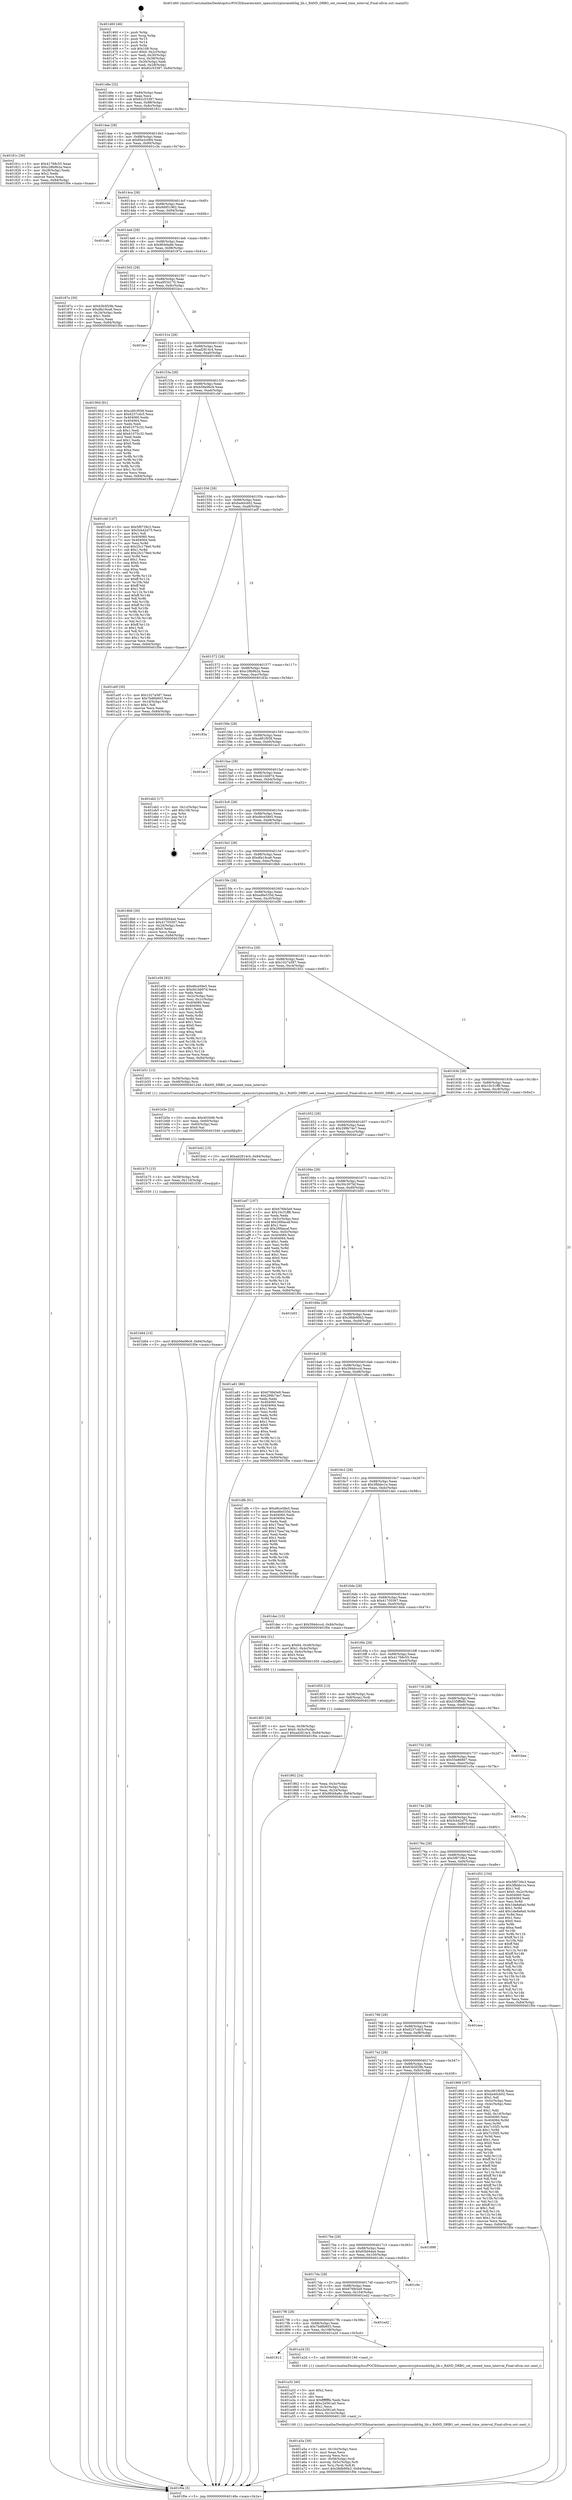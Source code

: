 digraph "0x401460" {
  label = "0x401460 (/mnt/c/Users/mathe/Desktop/tcc/POCII/binaries/extr_opensslcryptoranddrbg_lib.c_RAND_DRBG_set_reseed_time_interval_Final-ollvm.out::main(0))"
  labelloc = "t"
  node[shape=record]

  Entry [label="",width=0.3,height=0.3,shape=circle,fillcolor=black,style=filled]
  "0x40148e" [label="{
     0x40148e [32]\l
     | [instrs]\l
     &nbsp;&nbsp;0x40148e \<+6\>: mov -0x84(%rbp),%eax\l
     &nbsp;&nbsp;0x401494 \<+2\>: mov %eax,%ecx\l
     &nbsp;&nbsp;0x401496 \<+6\>: sub $0x82c53387,%ecx\l
     &nbsp;&nbsp;0x40149c \<+6\>: mov %eax,-0x88(%rbp)\l
     &nbsp;&nbsp;0x4014a2 \<+6\>: mov %ecx,-0x8c(%rbp)\l
     &nbsp;&nbsp;0x4014a8 \<+6\>: je 000000000040181c \<main+0x3bc\>\l
  }"]
  "0x40181c" [label="{
     0x40181c [30]\l
     | [instrs]\l
     &nbsp;&nbsp;0x40181c \<+5\>: mov $0x41768c55,%eax\l
     &nbsp;&nbsp;0x401821 \<+5\>: mov $0xc28b9b2a,%ecx\l
     &nbsp;&nbsp;0x401826 \<+3\>: mov -0x28(%rbp),%edx\l
     &nbsp;&nbsp;0x401829 \<+3\>: cmp $0x2,%edx\l
     &nbsp;&nbsp;0x40182c \<+3\>: cmovne %ecx,%eax\l
     &nbsp;&nbsp;0x40182f \<+6\>: mov %eax,-0x84(%rbp)\l
     &nbsp;&nbsp;0x401835 \<+5\>: jmp 0000000000401f0e \<main+0xaae\>\l
  }"]
  "0x4014ae" [label="{
     0x4014ae [28]\l
     | [instrs]\l
     &nbsp;&nbsp;0x4014ae \<+5\>: jmp 00000000004014b3 \<main+0x53\>\l
     &nbsp;&nbsp;0x4014b3 \<+6\>: mov -0x88(%rbp),%eax\l
     &nbsp;&nbsp;0x4014b9 \<+5\>: sub $0x85e2c084,%eax\l
     &nbsp;&nbsp;0x4014be \<+6\>: mov %eax,-0x90(%rbp)\l
     &nbsp;&nbsp;0x4014c4 \<+6\>: je 0000000000401c3e \<main+0x7de\>\l
  }"]
  "0x401f0e" [label="{
     0x401f0e [5]\l
     | [instrs]\l
     &nbsp;&nbsp;0x401f0e \<+5\>: jmp 000000000040148e \<main+0x2e\>\l
  }"]
  "0x401460" [label="{
     0x401460 [46]\l
     | [instrs]\l
     &nbsp;&nbsp;0x401460 \<+1\>: push %rbp\l
     &nbsp;&nbsp;0x401461 \<+3\>: mov %rsp,%rbp\l
     &nbsp;&nbsp;0x401464 \<+2\>: push %r15\l
     &nbsp;&nbsp;0x401466 \<+2\>: push %r14\l
     &nbsp;&nbsp;0x401468 \<+1\>: push %rbx\l
     &nbsp;&nbsp;0x401469 \<+7\>: sub $0x108,%rsp\l
     &nbsp;&nbsp;0x401470 \<+7\>: movl $0x0,-0x2c(%rbp)\l
     &nbsp;&nbsp;0x401477 \<+3\>: mov %edi,-0x30(%rbp)\l
     &nbsp;&nbsp;0x40147a \<+4\>: mov %rsi,-0x38(%rbp)\l
     &nbsp;&nbsp;0x40147e \<+3\>: mov -0x30(%rbp),%edi\l
     &nbsp;&nbsp;0x401481 \<+3\>: mov %edi,-0x28(%rbp)\l
     &nbsp;&nbsp;0x401484 \<+10\>: movl $0x82c53387,-0x84(%rbp)\l
  }"]
  Exit [label="",width=0.3,height=0.3,shape=circle,fillcolor=black,style=filled,peripheries=2]
  "0x401c3e" [label="{
     0x401c3e\l
  }", style=dashed]
  "0x4014ca" [label="{
     0x4014ca [28]\l
     | [instrs]\l
     &nbsp;&nbsp;0x4014ca \<+5\>: jmp 00000000004014cf \<main+0x6f\>\l
     &nbsp;&nbsp;0x4014cf \<+6\>: mov -0x88(%rbp),%eax\l
     &nbsp;&nbsp;0x4014d5 \<+5\>: sub $0x8d951962,%eax\l
     &nbsp;&nbsp;0x4014da \<+6\>: mov %eax,-0x94(%rbp)\l
     &nbsp;&nbsp;0x4014e0 \<+6\>: je 0000000000401cab \<main+0x84b\>\l
  }"]
  "0x401b84" [label="{
     0x401b84 [15]\l
     | [instrs]\l
     &nbsp;&nbsp;0x401b84 \<+10\>: movl $0xb56e06c9,-0x84(%rbp)\l
     &nbsp;&nbsp;0x401b8e \<+5\>: jmp 0000000000401f0e \<main+0xaae\>\l
  }"]
  "0x401cab" [label="{
     0x401cab\l
  }", style=dashed]
  "0x4014e6" [label="{
     0x4014e6 [28]\l
     | [instrs]\l
     &nbsp;&nbsp;0x4014e6 \<+5\>: jmp 00000000004014eb \<main+0x8b\>\l
     &nbsp;&nbsp;0x4014eb \<+6\>: mov -0x88(%rbp),%eax\l
     &nbsp;&nbsp;0x4014f1 \<+5\>: sub $0x9fcb6a8e,%eax\l
     &nbsp;&nbsp;0x4014f6 \<+6\>: mov %eax,-0x98(%rbp)\l
     &nbsp;&nbsp;0x4014fc \<+6\>: je 000000000040187a \<main+0x41a\>\l
  }"]
  "0x401b75" [label="{
     0x401b75 [15]\l
     | [instrs]\l
     &nbsp;&nbsp;0x401b75 \<+4\>: mov -0x58(%rbp),%rdi\l
     &nbsp;&nbsp;0x401b79 \<+6\>: mov %eax,-0x110(%rbp)\l
     &nbsp;&nbsp;0x401b7f \<+5\>: call 0000000000401030 \<free@plt\>\l
     | [calls]\l
     &nbsp;&nbsp;0x401030 \{1\} (unknown)\l
  }"]
  "0x40187a" [label="{
     0x40187a [30]\l
     | [instrs]\l
     &nbsp;&nbsp;0x40187a \<+5\>: mov $0x63b5f29b,%eax\l
     &nbsp;&nbsp;0x40187f \<+5\>: mov $0xdfa19ca6,%ecx\l
     &nbsp;&nbsp;0x401884 \<+3\>: mov -0x24(%rbp),%edx\l
     &nbsp;&nbsp;0x401887 \<+3\>: cmp $0x1,%edx\l
     &nbsp;&nbsp;0x40188a \<+3\>: cmovl %ecx,%eax\l
     &nbsp;&nbsp;0x40188d \<+6\>: mov %eax,-0x84(%rbp)\l
     &nbsp;&nbsp;0x401893 \<+5\>: jmp 0000000000401f0e \<main+0xaae\>\l
  }"]
  "0x401502" [label="{
     0x401502 [28]\l
     | [instrs]\l
     &nbsp;&nbsp;0x401502 \<+5\>: jmp 0000000000401507 \<main+0xa7\>\l
     &nbsp;&nbsp;0x401507 \<+6\>: mov -0x88(%rbp),%eax\l
     &nbsp;&nbsp;0x40150d \<+5\>: sub $0xa9534170,%eax\l
     &nbsp;&nbsp;0x401512 \<+6\>: mov %eax,-0x9c(%rbp)\l
     &nbsp;&nbsp;0x401518 \<+6\>: je 0000000000401bcc \<main+0x76c\>\l
  }"]
  "0x401b5e" [label="{
     0x401b5e [23]\l
     | [instrs]\l
     &nbsp;&nbsp;0x401b5e \<+10\>: movabs $0x4020d6,%rdi\l
     &nbsp;&nbsp;0x401b68 \<+3\>: mov %eax,-0x60(%rbp)\l
     &nbsp;&nbsp;0x401b6b \<+3\>: mov -0x60(%rbp),%esi\l
     &nbsp;&nbsp;0x401b6e \<+2\>: mov $0x0,%al\l
     &nbsp;&nbsp;0x401b70 \<+5\>: call 0000000000401040 \<printf@plt\>\l
     | [calls]\l
     &nbsp;&nbsp;0x401040 \{1\} (unknown)\l
  }"]
  "0x401bcc" [label="{
     0x401bcc\l
  }", style=dashed]
  "0x40151e" [label="{
     0x40151e [28]\l
     | [instrs]\l
     &nbsp;&nbsp;0x40151e \<+5\>: jmp 0000000000401523 \<main+0xc3\>\l
     &nbsp;&nbsp;0x401523 \<+6\>: mov -0x88(%rbp),%eax\l
     &nbsp;&nbsp;0x401529 \<+5\>: sub $0xad2814c4,%eax\l
     &nbsp;&nbsp;0x40152e \<+6\>: mov %eax,-0xa0(%rbp)\l
     &nbsp;&nbsp;0x401534 \<+6\>: je 000000000040190d \<main+0x4ad\>\l
  }"]
  "0x401a5a" [label="{
     0x401a5a [39]\l
     | [instrs]\l
     &nbsp;&nbsp;0x401a5a \<+6\>: mov -0x10c(%rbp),%ecx\l
     &nbsp;&nbsp;0x401a60 \<+3\>: imul %eax,%ecx\l
     &nbsp;&nbsp;0x401a63 \<+3\>: movslq %ecx,%rsi\l
     &nbsp;&nbsp;0x401a66 \<+4\>: mov -0x58(%rbp),%rdi\l
     &nbsp;&nbsp;0x401a6a \<+4\>: movslq -0x5c(%rbp),%r8\l
     &nbsp;&nbsp;0x401a6e \<+4\>: mov %rsi,(%rdi,%r8,8)\l
     &nbsp;&nbsp;0x401a72 \<+10\>: movl $0x38db90b3,-0x84(%rbp)\l
     &nbsp;&nbsp;0x401a7c \<+5\>: jmp 0000000000401f0e \<main+0xaae\>\l
  }"]
  "0x40190d" [label="{
     0x40190d [91]\l
     | [instrs]\l
     &nbsp;&nbsp;0x40190d \<+5\>: mov $0xcd91f058,%eax\l
     &nbsp;&nbsp;0x401912 \<+5\>: mov $0x6237cdc5,%ecx\l
     &nbsp;&nbsp;0x401917 \<+7\>: mov 0x404060,%edx\l
     &nbsp;&nbsp;0x40191e \<+7\>: mov 0x404064,%esi\l
     &nbsp;&nbsp;0x401925 \<+2\>: mov %edx,%edi\l
     &nbsp;&nbsp;0x401927 \<+6\>: sub $0x61075c32,%edi\l
     &nbsp;&nbsp;0x40192d \<+3\>: sub $0x1,%edi\l
     &nbsp;&nbsp;0x401930 \<+6\>: add $0x61075c32,%edi\l
     &nbsp;&nbsp;0x401936 \<+3\>: imul %edi,%edx\l
     &nbsp;&nbsp;0x401939 \<+3\>: and $0x1,%edx\l
     &nbsp;&nbsp;0x40193c \<+3\>: cmp $0x0,%edx\l
     &nbsp;&nbsp;0x40193f \<+4\>: sete %r8b\l
     &nbsp;&nbsp;0x401943 \<+3\>: cmp $0xa,%esi\l
     &nbsp;&nbsp;0x401946 \<+4\>: setl %r9b\l
     &nbsp;&nbsp;0x40194a \<+3\>: mov %r8b,%r10b\l
     &nbsp;&nbsp;0x40194d \<+3\>: and %r9b,%r10b\l
     &nbsp;&nbsp;0x401950 \<+3\>: xor %r9b,%r8b\l
     &nbsp;&nbsp;0x401953 \<+3\>: or %r8b,%r10b\l
     &nbsp;&nbsp;0x401956 \<+4\>: test $0x1,%r10b\l
     &nbsp;&nbsp;0x40195a \<+3\>: cmovne %ecx,%eax\l
     &nbsp;&nbsp;0x40195d \<+6\>: mov %eax,-0x84(%rbp)\l
     &nbsp;&nbsp;0x401963 \<+5\>: jmp 0000000000401f0e \<main+0xaae\>\l
  }"]
  "0x40153a" [label="{
     0x40153a [28]\l
     | [instrs]\l
     &nbsp;&nbsp;0x40153a \<+5\>: jmp 000000000040153f \<main+0xdf\>\l
     &nbsp;&nbsp;0x40153f \<+6\>: mov -0x88(%rbp),%eax\l
     &nbsp;&nbsp;0x401545 \<+5\>: sub $0xb56e06c9,%eax\l
     &nbsp;&nbsp;0x40154a \<+6\>: mov %eax,-0xa4(%rbp)\l
     &nbsp;&nbsp;0x401550 \<+6\>: je 0000000000401cbf \<main+0x85f\>\l
  }"]
  "0x401a32" [label="{
     0x401a32 [40]\l
     | [instrs]\l
     &nbsp;&nbsp;0x401a32 \<+5\>: mov $0x2,%ecx\l
     &nbsp;&nbsp;0x401a37 \<+1\>: cltd\l
     &nbsp;&nbsp;0x401a38 \<+2\>: idiv %ecx\l
     &nbsp;&nbsp;0x401a3a \<+6\>: imul $0xfffffffe,%edx,%ecx\l
     &nbsp;&nbsp;0x401a40 \<+6\>: add $0xc2e561a0,%ecx\l
     &nbsp;&nbsp;0x401a46 \<+3\>: add $0x1,%ecx\l
     &nbsp;&nbsp;0x401a49 \<+6\>: sub $0xc2e561a0,%ecx\l
     &nbsp;&nbsp;0x401a4f \<+6\>: mov %ecx,-0x10c(%rbp)\l
     &nbsp;&nbsp;0x401a55 \<+5\>: call 0000000000401160 \<next_i\>\l
     | [calls]\l
     &nbsp;&nbsp;0x401160 \{1\} (/mnt/c/Users/mathe/Desktop/tcc/POCII/binaries/extr_opensslcryptoranddrbg_lib.c_RAND_DRBG_set_reseed_time_interval_Final-ollvm.out::next_i)\l
  }"]
  "0x401cbf" [label="{
     0x401cbf [147]\l
     | [instrs]\l
     &nbsp;&nbsp;0x401cbf \<+5\>: mov $0x5f9739c3,%eax\l
     &nbsp;&nbsp;0x401cc4 \<+5\>: mov $0x5cb42d75,%ecx\l
     &nbsp;&nbsp;0x401cc9 \<+2\>: mov $0x1,%dl\l
     &nbsp;&nbsp;0x401ccb \<+7\>: mov 0x404060,%esi\l
     &nbsp;&nbsp;0x401cd2 \<+7\>: mov 0x404064,%edi\l
     &nbsp;&nbsp;0x401cd9 \<+3\>: mov %esi,%r8d\l
     &nbsp;&nbsp;0x401cdc \<+7\>: sub $0x25c179e0,%r8d\l
     &nbsp;&nbsp;0x401ce3 \<+4\>: sub $0x1,%r8d\l
     &nbsp;&nbsp;0x401ce7 \<+7\>: add $0x25c179e0,%r8d\l
     &nbsp;&nbsp;0x401cee \<+4\>: imul %r8d,%esi\l
     &nbsp;&nbsp;0x401cf2 \<+3\>: and $0x1,%esi\l
     &nbsp;&nbsp;0x401cf5 \<+3\>: cmp $0x0,%esi\l
     &nbsp;&nbsp;0x401cf8 \<+4\>: sete %r9b\l
     &nbsp;&nbsp;0x401cfc \<+3\>: cmp $0xa,%edi\l
     &nbsp;&nbsp;0x401cff \<+4\>: setl %r10b\l
     &nbsp;&nbsp;0x401d03 \<+3\>: mov %r9b,%r11b\l
     &nbsp;&nbsp;0x401d06 \<+4\>: xor $0xff,%r11b\l
     &nbsp;&nbsp;0x401d0a \<+3\>: mov %r10b,%bl\l
     &nbsp;&nbsp;0x401d0d \<+3\>: xor $0xff,%bl\l
     &nbsp;&nbsp;0x401d10 \<+3\>: xor $0x1,%dl\l
     &nbsp;&nbsp;0x401d13 \<+3\>: mov %r11b,%r14b\l
     &nbsp;&nbsp;0x401d16 \<+4\>: and $0xff,%r14b\l
     &nbsp;&nbsp;0x401d1a \<+3\>: and %dl,%r9b\l
     &nbsp;&nbsp;0x401d1d \<+3\>: mov %bl,%r15b\l
     &nbsp;&nbsp;0x401d20 \<+4\>: and $0xff,%r15b\l
     &nbsp;&nbsp;0x401d24 \<+3\>: and %dl,%r10b\l
     &nbsp;&nbsp;0x401d27 \<+3\>: or %r9b,%r14b\l
     &nbsp;&nbsp;0x401d2a \<+3\>: or %r10b,%r15b\l
     &nbsp;&nbsp;0x401d2d \<+3\>: xor %r15b,%r14b\l
     &nbsp;&nbsp;0x401d30 \<+3\>: or %bl,%r11b\l
     &nbsp;&nbsp;0x401d33 \<+4\>: xor $0xff,%r11b\l
     &nbsp;&nbsp;0x401d37 \<+3\>: or $0x1,%dl\l
     &nbsp;&nbsp;0x401d3a \<+3\>: and %dl,%r11b\l
     &nbsp;&nbsp;0x401d3d \<+3\>: or %r11b,%r14b\l
     &nbsp;&nbsp;0x401d40 \<+4\>: test $0x1,%r14b\l
     &nbsp;&nbsp;0x401d44 \<+3\>: cmovne %ecx,%eax\l
     &nbsp;&nbsp;0x401d47 \<+6\>: mov %eax,-0x84(%rbp)\l
     &nbsp;&nbsp;0x401d4d \<+5\>: jmp 0000000000401f0e \<main+0xaae\>\l
  }"]
  "0x401556" [label="{
     0x401556 [28]\l
     | [instrs]\l
     &nbsp;&nbsp;0x401556 \<+5\>: jmp 000000000040155b \<main+0xfb\>\l
     &nbsp;&nbsp;0x40155b \<+6\>: mov -0x88(%rbp),%eax\l
     &nbsp;&nbsp;0x401561 \<+5\>: sub $0xba40cb02,%eax\l
     &nbsp;&nbsp;0x401566 \<+6\>: mov %eax,-0xa8(%rbp)\l
     &nbsp;&nbsp;0x40156c \<+6\>: je 0000000000401a0f \<main+0x5af\>\l
  }"]
  "0x401812" [label="{
     0x401812\l
  }", style=dashed]
  "0x401a0f" [label="{
     0x401a0f [30]\l
     | [instrs]\l
     &nbsp;&nbsp;0x401a0f \<+5\>: mov $0x1027a587,%eax\l
     &nbsp;&nbsp;0x401a14 \<+5\>: mov $0x7bd6b603,%ecx\l
     &nbsp;&nbsp;0x401a19 \<+3\>: mov -0x1d(%rbp),%dl\l
     &nbsp;&nbsp;0x401a1c \<+3\>: test $0x1,%dl\l
     &nbsp;&nbsp;0x401a1f \<+3\>: cmovne %ecx,%eax\l
     &nbsp;&nbsp;0x401a22 \<+6\>: mov %eax,-0x84(%rbp)\l
     &nbsp;&nbsp;0x401a28 \<+5\>: jmp 0000000000401f0e \<main+0xaae\>\l
  }"]
  "0x401572" [label="{
     0x401572 [28]\l
     | [instrs]\l
     &nbsp;&nbsp;0x401572 \<+5\>: jmp 0000000000401577 \<main+0x117\>\l
     &nbsp;&nbsp;0x401577 \<+6\>: mov -0x88(%rbp),%eax\l
     &nbsp;&nbsp;0x40157d \<+5\>: sub $0xc28b9b2a,%eax\l
     &nbsp;&nbsp;0x401582 \<+6\>: mov %eax,-0xac(%rbp)\l
     &nbsp;&nbsp;0x401588 \<+6\>: je 000000000040183a \<main+0x3da\>\l
  }"]
  "0x401a2d" [label="{
     0x401a2d [5]\l
     | [instrs]\l
     &nbsp;&nbsp;0x401a2d \<+5\>: call 0000000000401160 \<next_i\>\l
     | [calls]\l
     &nbsp;&nbsp;0x401160 \{1\} (/mnt/c/Users/mathe/Desktop/tcc/POCII/binaries/extr_opensslcryptoranddrbg_lib.c_RAND_DRBG_set_reseed_time_interval_Final-ollvm.out::next_i)\l
  }"]
  "0x40183a" [label="{
     0x40183a\l
  }", style=dashed]
  "0x40158e" [label="{
     0x40158e [28]\l
     | [instrs]\l
     &nbsp;&nbsp;0x40158e \<+5\>: jmp 0000000000401593 \<main+0x133\>\l
     &nbsp;&nbsp;0x401593 \<+6\>: mov -0x88(%rbp),%eax\l
     &nbsp;&nbsp;0x401599 \<+5\>: sub $0xcd91f058,%eax\l
     &nbsp;&nbsp;0x40159e \<+6\>: mov %eax,-0xb0(%rbp)\l
     &nbsp;&nbsp;0x4015a4 \<+6\>: je 0000000000401ec3 \<main+0xa63\>\l
  }"]
  "0x4017f6" [label="{
     0x4017f6 [28]\l
     | [instrs]\l
     &nbsp;&nbsp;0x4017f6 \<+5\>: jmp 00000000004017fb \<main+0x39b\>\l
     &nbsp;&nbsp;0x4017fb \<+6\>: mov -0x88(%rbp),%eax\l
     &nbsp;&nbsp;0x401801 \<+5\>: sub $0x7bd6b603,%eax\l
     &nbsp;&nbsp;0x401806 \<+6\>: mov %eax,-0x108(%rbp)\l
     &nbsp;&nbsp;0x40180c \<+6\>: je 0000000000401a2d \<main+0x5cd\>\l
  }"]
  "0x401ec3" [label="{
     0x401ec3\l
  }", style=dashed]
  "0x4015aa" [label="{
     0x4015aa [28]\l
     | [instrs]\l
     &nbsp;&nbsp;0x4015aa \<+5\>: jmp 00000000004015af \<main+0x14f\>\l
     &nbsp;&nbsp;0x4015af \<+6\>: mov -0x88(%rbp),%eax\l
     &nbsp;&nbsp;0x4015b5 \<+5\>: sub $0xd41bb97d,%eax\l
     &nbsp;&nbsp;0x4015ba \<+6\>: mov %eax,-0xb4(%rbp)\l
     &nbsp;&nbsp;0x4015c0 \<+6\>: je 0000000000401eb2 \<main+0xa52\>\l
  }"]
  "0x401ed2" [label="{
     0x401ed2\l
  }", style=dashed]
  "0x401eb2" [label="{
     0x401eb2 [17]\l
     | [instrs]\l
     &nbsp;&nbsp;0x401eb2 \<+3\>: mov -0x1c(%rbp),%eax\l
     &nbsp;&nbsp;0x401eb5 \<+7\>: add $0x108,%rsp\l
     &nbsp;&nbsp;0x401ebc \<+1\>: pop %rbx\l
     &nbsp;&nbsp;0x401ebd \<+2\>: pop %r14\l
     &nbsp;&nbsp;0x401ebf \<+2\>: pop %r15\l
     &nbsp;&nbsp;0x401ec1 \<+1\>: pop %rbp\l
     &nbsp;&nbsp;0x401ec2 \<+1\>: ret\l
  }"]
  "0x4015c6" [label="{
     0x4015c6 [28]\l
     | [instrs]\l
     &nbsp;&nbsp;0x4015c6 \<+5\>: jmp 00000000004015cb \<main+0x16b\>\l
     &nbsp;&nbsp;0x4015cb \<+6\>: mov -0x88(%rbp),%eax\l
     &nbsp;&nbsp;0x4015d1 \<+5\>: sub $0xd6ce58e5,%eax\l
     &nbsp;&nbsp;0x4015d6 \<+6\>: mov %eax,-0xb8(%rbp)\l
     &nbsp;&nbsp;0x4015dc \<+6\>: je 0000000000401f04 \<main+0xaa4\>\l
  }"]
  "0x4017da" [label="{
     0x4017da [28]\l
     | [instrs]\l
     &nbsp;&nbsp;0x4017da \<+5\>: jmp 00000000004017df \<main+0x37f\>\l
     &nbsp;&nbsp;0x4017df \<+6\>: mov -0x88(%rbp),%eax\l
     &nbsp;&nbsp;0x4017e5 \<+5\>: sub $0x676fe5e9,%eax\l
     &nbsp;&nbsp;0x4017ea \<+6\>: mov %eax,-0x104(%rbp)\l
     &nbsp;&nbsp;0x4017f0 \<+6\>: je 0000000000401ed2 \<main+0xa72\>\l
  }"]
  "0x401f04" [label="{
     0x401f04\l
  }", style=dashed]
  "0x4015e2" [label="{
     0x4015e2 [28]\l
     | [instrs]\l
     &nbsp;&nbsp;0x4015e2 \<+5\>: jmp 00000000004015e7 \<main+0x187\>\l
     &nbsp;&nbsp;0x4015e7 \<+6\>: mov -0x88(%rbp),%eax\l
     &nbsp;&nbsp;0x4015ed \<+5\>: sub $0xdfa19ca6,%eax\l
     &nbsp;&nbsp;0x4015f2 \<+6\>: mov %eax,-0xbc(%rbp)\l
     &nbsp;&nbsp;0x4015f8 \<+6\>: je 00000000004018b6 \<main+0x456\>\l
  }"]
  "0x401c9c" [label="{
     0x401c9c\l
  }", style=dashed]
  "0x4018b6" [label="{
     0x4018b6 [30]\l
     | [instrs]\l
     &nbsp;&nbsp;0x4018b6 \<+5\>: mov $0x65bf44a4,%eax\l
     &nbsp;&nbsp;0x4018bb \<+5\>: mov $0x41705567,%ecx\l
     &nbsp;&nbsp;0x4018c0 \<+3\>: mov -0x24(%rbp),%edx\l
     &nbsp;&nbsp;0x4018c3 \<+3\>: cmp $0x0,%edx\l
     &nbsp;&nbsp;0x4018c6 \<+3\>: cmove %ecx,%eax\l
     &nbsp;&nbsp;0x4018c9 \<+6\>: mov %eax,-0x84(%rbp)\l
     &nbsp;&nbsp;0x4018cf \<+5\>: jmp 0000000000401f0e \<main+0xaae\>\l
  }"]
  "0x4015fe" [label="{
     0x4015fe [28]\l
     | [instrs]\l
     &nbsp;&nbsp;0x4015fe \<+5\>: jmp 0000000000401603 \<main+0x1a3\>\l
     &nbsp;&nbsp;0x401603 \<+6\>: mov -0x88(%rbp),%eax\l
     &nbsp;&nbsp;0x401609 \<+5\>: sub $0xed6e535d,%eax\l
     &nbsp;&nbsp;0x40160e \<+6\>: mov %eax,-0xc0(%rbp)\l
     &nbsp;&nbsp;0x401614 \<+6\>: je 0000000000401e56 \<main+0x9f6\>\l
  }"]
  "0x4017be" [label="{
     0x4017be [28]\l
     | [instrs]\l
     &nbsp;&nbsp;0x4017be \<+5\>: jmp 00000000004017c3 \<main+0x363\>\l
     &nbsp;&nbsp;0x4017c3 \<+6\>: mov -0x88(%rbp),%eax\l
     &nbsp;&nbsp;0x4017c9 \<+5\>: sub $0x65bf44a4,%eax\l
     &nbsp;&nbsp;0x4017ce \<+6\>: mov %eax,-0x100(%rbp)\l
     &nbsp;&nbsp;0x4017d4 \<+6\>: je 0000000000401c9c \<main+0x83c\>\l
  }"]
  "0x401e56" [label="{
     0x401e56 [92]\l
     | [instrs]\l
     &nbsp;&nbsp;0x401e56 \<+5\>: mov $0xd6ce58e5,%eax\l
     &nbsp;&nbsp;0x401e5b \<+5\>: mov $0xd41bb97d,%ecx\l
     &nbsp;&nbsp;0x401e60 \<+2\>: xor %edx,%edx\l
     &nbsp;&nbsp;0x401e62 \<+3\>: mov -0x2c(%rbp),%esi\l
     &nbsp;&nbsp;0x401e65 \<+3\>: mov %esi,-0x1c(%rbp)\l
     &nbsp;&nbsp;0x401e68 \<+7\>: mov 0x404060,%esi\l
     &nbsp;&nbsp;0x401e6f \<+7\>: mov 0x404064,%edi\l
     &nbsp;&nbsp;0x401e76 \<+3\>: sub $0x1,%edx\l
     &nbsp;&nbsp;0x401e79 \<+3\>: mov %esi,%r8d\l
     &nbsp;&nbsp;0x401e7c \<+3\>: add %edx,%r8d\l
     &nbsp;&nbsp;0x401e7f \<+4\>: imul %r8d,%esi\l
     &nbsp;&nbsp;0x401e83 \<+3\>: and $0x1,%esi\l
     &nbsp;&nbsp;0x401e86 \<+3\>: cmp $0x0,%esi\l
     &nbsp;&nbsp;0x401e89 \<+4\>: sete %r9b\l
     &nbsp;&nbsp;0x401e8d \<+3\>: cmp $0xa,%edi\l
     &nbsp;&nbsp;0x401e90 \<+4\>: setl %r10b\l
     &nbsp;&nbsp;0x401e94 \<+3\>: mov %r9b,%r11b\l
     &nbsp;&nbsp;0x401e97 \<+3\>: and %r10b,%r11b\l
     &nbsp;&nbsp;0x401e9a \<+3\>: xor %r10b,%r9b\l
     &nbsp;&nbsp;0x401e9d \<+3\>: or %r9b,%r11b\l
     &nbsp;&nbsp;0x401ea0 \<+4\>: test $0x1,%r11b\l
     &nbsp;&nbsp;0x401ea4 \<+3\>: cmovne %ecx,%eax\l
     &nbsp;&nbsp;0x401ea7 \<+6\>: mov %eax,-0x84(%rbp)\l
     &nbsp;&nbsp;0x401ead \<+5\>: jmp 0000000000401f0e \<main+0xaae\>\l
  }"]
  "0x40161a" [label="{
     0x40161a [28]\l
     | [instrs]\l
     &nbsp;&nbsp;0x40161a \<+5\>: jmp 000000000040161f \<main+0x1bf\>\l
     &nbsp;&nbsp;0x40161f \<+6\>: mov -0x88(%rbp),%eax\l
     &nbsp;&nbsp;0x401625 \<+5\>: sub $0x1027a587,%eax\l
     &nbsp;&nbsp;0x40162a \<+6\>: mov %eax,-0xc4(%rbp)\l
     &nbsp;&nbsp;0x401630 \<+6\>: je 0000000000401b51 \<main+0x6f1\>\l
  }"]
  "0x401898" [label="{
     0x401898\l
  }", style=dashed]
  "0x401b51" [label="{
     0x401b51 [13]\l
     | [instrs]\l
     &nbsp;&nbsp;0x401b51 \<+4\>: mov -0x58(%rbp),%rdi\l
     &nbsp;&nbsp;0x401b55 \<+4\>: mov -0x48(%rbp),%rsi\l
     &nbsp;&nbsp;0x401b59 \<+5\>: call 0000000000401240 \<RAND_DRBG_set_reseed_time_interval\>\l
     | [calls]\l
     &nbsp;&nbsp;0x401240 \{1\} (/mnt/c/Users/mathe/Desktop/tcc/POCII/binaries/extr_opensslcryptoranddrbg_lib.c_RAND_DRBG_set_reseed_time_interval_Final-ollvm.out::RAND_DRBG_set_reseed_time_interval)\l
  }"]
  "0x401636" [label="{
     0x401636 [28]\l
     | [instrs]\l
     &nbsp;&nbsp;0x401636 \<+5\>: jmp 000000000040163b \<main+0x1db\>\l
     &nbsp;&nbsp;0x40163b \<+6\>: mov -0x88(%rbp),%eax\l
     &nbsp;&nbsp;0x401641 \<+5\>: sub $0x10c31ff8,%eax\l
     &nbsp;&nbsp;0x401646 \<+6\>: mov %eax,-0xc8(%rbp)\l
     &nbsp;&nbsp;0x40164c \<+6\>: je 0000000000401b42 \<main+0x6e2\>\l
  }"]
  "0x4017a2" [label="{
     0x4017a2 [28]\l
     | [instrs]\l
     &nbsp;&nbsp;0x4017a2 \<+5\>: jmp 00000000004017a7 \<main+0x347\>\l
     &nbsp;&nbsp;0x4017a7 \<+6\>: mov -0x88(%rbp),%eax\l
     &nbsp;&nbsp;0x4017ad \<+5\>: sub $0x63b5f29b,%eax\l
     &nbsp;&nbsp;0x4017b2 \<+6\>: mov %eax,-0xfc(%rbp)\l
     &nbsp;&nbsp;0x4017b8 \<+6\>: je 0000000000401898 \<main+0x438\>\l
  }"]
  "0x401b42" [label="{
     0x401b42 [15]\l
     | [instrs]\l
     &nbsp;&nbsp;0x401b42 \<+10\>: movl $0xad2814c4,-0x84(%rbp)\l
     &nbsp;&nbsp;0x401b4c \<+5\>: jmp 0000000000401f0e \<main+0xaae\>\l
  }"]
  "0x401652" [label="{
     0x401652 [28]\l
     | [instrs]\l
     &nbsp;&nbsp;0x401652 \<+5\>: jmp 0000000000401657 \<main+0x1f7\>\l
     &nbsp;&nbsp;0x401657 \<+6\>: mov -0x88(%rbp),%eax\l
     &nbsp;&nbsp;0x40165d \<+5\>: sub $0x299b74e7,%eax\l
     &nbsp;&nbsp;0x401662 \<+6\>: mov %eax,-0xcc(%rbp)\l
     &nbsp;&nbsp;0x401668 \<+6\>: je 0000000000401ad7 \<main+0x677\>\l
  }"]
  "0x401968" [label="{
     0x401968 [167]\l
     | [instrs]\l
     &nbsp;&nbsp;0x401968 \<+5\>: mov $0xcd91f058,%eax\l
     &nbsp;&nbsp;0x40196d \<+5\>: mov $0xba40cb02,%ecx\l
     &nbsp;&nbsp;0x401972 \<+2\>: mov $0x1,%dl\l
     &nbsp;&nbsp;0x401974 \<+3\>: mov -0x5c(%rbp),%esi\l
     &nbsp;&nbsp;0x401977 \<+3\>: cmp -0x4c(%rbp),%esi\l
     &nbsp;&nbsp;0x40197a \<+4\>: setl %dil\l
     &nbsp;&nbsp;0x40197e \<+4\>: and $0x1,%dil\l
     &nbsp;&nbsp;0x401982 \<+4\>: mov %dil,-0x1d(%rbp)\l
     &nbsp;&nbsp;0x401986 \<+7\>: mov 0x404060,%esi\l
     &nbsp;&nbsp;0x40198d \<+8\>: mov 0x404064,%r8d\l
     &nbsp;&nbsp;0x401995 \<+3\>: mov %esi,%r9d\l
     &nbsp;&nbsp;0x401998 \<+7\>: add $0x7c35f3,%r9d\l
     &nbsp;&nbsp;0x40199f \<+4\>: sub $0x1,%r9d\l
     &nbsp;&nbsp;0x4019a3 \<+7\>: sub $0x7c35f3,%r9d\l
     &nbsp;&nbsp;0x4019aa \<+4\>: imul %r9d,%esi\l
     &nbsp;&nbsp;0x4019ae \<+3\>: and $0x1,%esi\l
     &nbsp;&nbsp;0x4019b1 \<+3\>: cmp $0x0,%esi\l
     &nbsp;&nbsp;0x4019b4 \<+4\>: sete %dil\l
     &nbsp;&nbsp;0x4019b8 \<+4\>: cmp $0xa,%r8d\l
     &nbsp;&nbsp;0x4019bc \<+4\>: setl %r10b\l
     &nbsp;&nbsp;0x4019c0 \<+3\>: mov %dil,%r11b\l
     &nbsp;&nbsp;0x4019c3 \<+4\>: xor $0xff,%r11b\l
     &nbsp;&nbsp;0x4019c7 \<+3\>: mov %r10b,%bl\l
     &nbsp;&nbsp;0x4019ca \<+3\>: xor $0xff,%bl\l
     &nbsp;&nbsp;0x4019cd \<+3\>: xor $0x1,%dl\l
     &nbsp;&nbsp;0x4019d0 \<+3\>: mov %r11b,%r14b\l
     &nbsp;&nbsp;0x4019d3 \<+4\>: and $0xff,%r14b\l
     &nbsp;&nbsp;0x4019d7 \<+3\>: and %dl,%dil\l
     &nbsp;&nbsp;0x4019da \<+3\>: mov %bl,%r15b\l
     &nbsp;&nbsp;0x4019dd \<+4\>: and $0xff,%r15b\l
     &nbsp;&nbsp;0x4019e1 \<+3\>: and %dl,%r10b\l
     &nbsp;&nbsp;0x4019e4 \<+3\>: or %dil,%r14b\l
     &nbsp;&nbsp;0x4019e7 \<+3\>: or %r10b,%r15b\l
     &nbsp;&nbsp;0x4019ea \<+3\>: xor %r15b,%r14b\l
     &nbsp;&nbsp;0x4019ed \<+3\>: or %bl,%r11b\l
     &nbsp;&nbsp;0x4019f0 \<+4\>: xor $0xff,%r11b\l
     &nbsp;&nbsp;0x4019f4 \<+3\>: or $0x1,%dl\l
     &nbsp;&nbsp;0x4019f7 \<+3\>: and %dl,%r11b\l
     &nbsp;&nbsp;0x4019fa \<+3\>: or %r11b,%r14b\l
     &nbsp;&nbsp;0x4019fd \<+4\>: test $0x1,%r14b\l
     &nbsp;&nbsp;0x401a01 \<+3\>: cmovne %ecx,%eax\l
     &nbsp;&nbsp;0x401a04 \<+6\>: mov %eax,-0x84(%rbp)\l
     &nbsp;&nbsp;0x401a0a \<+5\>: jmp 0000000000401f0e \<main+0xaae\>\l
  }"]
  "0x401ad7" [label="{
     0x401ad7 [107]\l
     | [instrs]\l
     &nbsp;&nbsp;0x401ad7 \<+5\>: mov $0x676fe5e9,%eax\l
     &nbsp;&nbsp;0x401adc \<+5\>: mov $0x10c31ff8,%ecx\l
     &nbsp;&nbsp;0x401ae1 \<+2\>: xor %edx,%edx\l
     &nbsp;&nbsp;0x401ae3 \<+3\>: mov -0x5c(%rbp),%esi\l
     &nbsp;&nbsp;0x401ae6 \<+6\>: add $0x26fdacaf,%esi\l
     &nbsp;&nbsp;0x401aec \<+3\>: add $0x1,%esi\l
     &nbsp;&nbsp;0x401aef \<+6\>: sub $0x26fdacaf,%esi\l
     &nbsp;&nbsp;0x401af5 \<+3\>: mov %esi,-0x5c(%rbp)\l
     &nbsp;&nbsp;0x401af8 \<+7\>: mov 0x404060,%esi\l
     &nbsp;&nbsp;0x401aff \<+7\>: mov 0x404064,%edi\l
     &nbsp;&nbsp;0x401b06 \<+3\>: sub $0x1,%edx\l
     &nbsp;&nbsp;0x401b09 \<+3\>: mov %esi,%r8d\l
     &nbsp;&nbsp;0x401b0c \<+3\>: add %edx,%r8d\l
     &nbsp;&nbsp;0x401b0f \<+4\>: imul %r8d,%esi\l
     &nbsp;&nbsp;0x401b13 \<+3\>: and $0x1,%esi\l
     &nbsp;&nbsp;0x401b16 \<+3\>: cmp $0x0,%esi\l
     &nbsp;&nbsp;0x401b19 \<+4\>: sete %r9b\l
     &nbsp;&nbsp;0x401b1d \<+3\>: cmp $0xa,%edi\l
     &nbsp;&nbsp;0x401b20 \<+4\>: setl %r10b\l
     &nbsp;&nbsp;0x401b24 \<+3\>: mov %r9b,%r11b\l
     &nbsp;&nbsp;0x401b27 \<+3\>: and %r10b,%r11b\l
     &nbsp;&nbsp;0x401b2a \<+3\>: xor %r10b,%r9b\l
     &nbsp;&nbsp;0x401b2d \<+3\>: or %r9b,%r11b\l
     &nbsp;&nbsp;0x401b30 \<+4\>: test $0x1,%r11b\l
     &nbsp;&nbsp;0x401b34 \<+3\>: cmovne %ecx,%eax\l
     &nbsp;&nbsp;0x401b37 \<+6\>: mov %eax,-0x84(%rbp)\l
     &nbsp;&nbsp;0x401b3d \<+5\>: jmp 0000000000401f0e \<main+0xaae\>\l
  }"]
  "0x40166e" [label="{
     0x40166e [28]\l
     | [instrs]\l
     &nbsp;&nbsp;0x40166e \<+5\>: jmp 0000000000401673 \<main+0x213\>\l
     &nbsp;&nbsp;0x401673 \<+6\>: mov -0x88(%rbp),%eax\l
     &nbsp;&nbsp;0x401679 \<+5\>: sub $0x30c307bf,%eax\l
     &nbsp;&nbsp;0x40167e \<+6\>: mov %eax,-0xd0(%rbp)\l
     &nbsp;&nbsp;0x401684 \<+6\>: je 0000000000401b93 \<main+0x733\>\l
  }"]
  "0x401786" [label="{
     0x401786 [28]\l
     | [instrs]\l
     &nbsp;&nbsp;0x401786 \<+5\>: jmp 000000000040178b \<main+0x32b\>\l
     &nbsp;&nbsp;0x40178b \<+6\>: mov -0x88(%rbp),%eax\l
     &nbsp;&nbsp;0x401791 \<+5\>: sub $0x6237cdc5,%eax\l
     &nbsp;&nbsp;0x401796 \<+6\>: mov %eax,-0xf8(%rbp)\l
     &nbsp;&nbsp;0x40179c \<+6\>: je 0000000000401968 \<main+0x508\>\l
  }"]
  "0x401b93" [label="{
     0x401b93\l
  }", style=dashed]
  "0x40168a" [label="{
     0x40168a [28]\l
     | [instrs]\l
     &nbsp;&nbsp;0x40168a \<+5\>: jmp 000000000040168f \<main+0x22f\>\l
     &nbsp;&nbsp;0x40168f \<+6\>: mov -0x88(%rbp),%eax\l
     &nbsp;&nbsp;0x401695 \<+5\>: sub $0x38db90b3,%eax\l
     &nbsp;&nbsp;0x40169a \<+6\>: mov %eax,-0xd4(%rbp)\l
     &nbsp;&nbsp;0x4016a0 \<+6\>: je 0000000000401a81 \<main+0x621\>\l
  }"]
  "0x401eee" [label="{
     0x401eee\l
  }", style=dashed]
  "0x401a81" [label="{
     0x401a81 [86]\l
     | [instrs]\l
     &nbsp;&nbsp;0x401a81 \<+5\>: mov $0x676fe5e9,%eax\l
     &nbsp;&nbsp;0x401a86 \<+5\>: mov $0x299b74e7,%ecx\l
     &nbsp;&nbsp;0x401a8b \<+2\>: xor %edx,%edx\l
     &nbsp;&nbsp;0x401a8d \<+7\>: mov 0x404060,%esi\l
     &nbsp;&nbsp;0x401a94 \<+7\>: mov 0x404064,%edi\l
     &nbsp;&nbsp;0x401a9b \<+3\>: sub $0x1,%edx\l
     &nbsp;&nbsp;0x401a9e \<+3\>: mov %esi,%r8d\l
     &nbsp;&nbsp;0x401aa1 \<+3\>: add %edx,%r8d\l
     &nbsp;&nbsp;0x401aa4 \<+4\>: imul %r8d,%esi\l
     &nbsp;&nbsp;0x401aa8 \<+3\>: and $0x1,%esi\l
     &nbsp;&nbsp;0x401aab \<+3\>: cmp $0x0,%esi\l
     &nbsp;&nbsp;0x401aae \<+4\>: sete %r9b\l
     &nbsp;&nbsp;0x401ab2 \<+3\>: cmp $0xa,%edi\l
     &nbsp;&nbsp;0x401ab5 \<+4\>: setl %r10b\l
     &nbsp;&nbsp;0x401ab9 \<+3\>: mov %r9b,%r11b\l
     &nbsp;&nbsp;0x401abc \<+3\>: and %r10b,%r11b\l
     &nbsp;&nbsp;0x401abf \<+3\>: xor %r10b,%r9b\l
     &nbsp;&nbsp;0x401ac2 \<+3\>: or %r9b,%r11b\l
     &nbsp;&nbsp;0x401ac5 \<+4\>: test $0x1,%r11b\l
     &nbsp;&nbsp;0x401ac9 \<+3\>: cmovne %ecx,%eax\l
     &nbsp;&nbsp;0x401acc \<+6\>: mov %eax,-0x84(%rbp)\l
     &nbsp;&nbsp;0x401ad2 \<+5\>: jmp 0000000000401f0e \<main+0xaae\>\l
  }"]
  "0x4016a6" [label="{
     0x4016a6 [28]\l
     | [instrs]\l
     &nbsp;&nbsp;0x4016a6 \<+5\>: jmp 00000000004016ab \<main+0x24b\>\l
     &nbsp;&nbsp;0x4016ab \<+6\>: mov -0x88(%rbp),%eax\l
     &nbsp;&nbsp;0x4016b1 \<+5\>: sub $0x394dcccd,%eax\l
     &nbsp;&nbsp;0x4016b6 \<+6\>: mov %eax,-0xd8(%rbp)\l
     &nbsp;&nbsp;0x4016bc \<+6\>: je 0000000000401dfb \<main+0x99b\>\l
  }"]
  "0x40176a" [label="{
     0x40176a [28]\l
     | [instrs]\l
     &nbsp;&nbsp;0x40176a \<+5\>: jmp 000000000040176f \<main+0x30f\>\l
     &nbsp;&nbsp;0x40176f \<+6\>: mov -0x88(%rbp),%eax\l
     &nbsp;&nbsp;0x401775 \<+5\>: sub $0x5f9739c3,%eax\l
     &nbsp;&nbsp;0x40177a \<+6\>: mov %eax,-0xf4(%rbp)\l
     &nbsp;&nbsp;0x401780 \<+6\>: je 0000000000401eee \<main+0xa8e\>\l
  }"]
  "0x401dfb" [label="{
     0x401dfb [91]\l
     | [instrs]\l
     &nbsp;&nbsp;0x401dfb \<+5\>: mov $0xd6ce58e5,%eax\l
     &nbsp;&nbsp;0x401e00 \<+5\>: mov $0xed6e535d,%ecx\l
     &nbsp;&nbsp;0x401e05 \<+7\>: mov 0x404060,%edx\l
     &nbsp;&nbsp;0x401e0c \<+7\>: mov 0x404064,%esi\l
     &nbsp;&nbsp;0x401e13 \<+2\>: mov %edx,%edi\l
     &nbsp;&nbsp;0x401e15 \<+6\>: sub $0x17bea74a,%edi\l
     &nbsp;&nbsp;0x401e1b \<+3\>: sub $0x1,%edi\l
     &nbsp;&nbsp;0x401e1e \<+6\>: add $0x17bea74a,%edi\l
     &nbsp;&nbsp;0x401e24 \<+3\>: imul %edi,%edx\l
     &nbsp;&nbsp;0x401e27 \<+3\>: and $0x1,%edx\l
     &nbsp;&nbsp;0x401e2a \<+3\>: cmp $0x0,%edx\l
     &nbsp;&nbsp;0x401e2d \<+4\>: sete %r8b\l
     &nbsp;&nbsp;0x401e31 \<+3\>: cmp $0xa,%esi\l
     &nbsp;&nbsp;0x401e34 \<+4\>: setl %r9b\l
     &nbsp;&nbsp;0x401e38 \<+3\>: mov %r8b,%r10b\l
     &nbsp;&nbsp;0x401e3b \<+3\>: and %r9b,%r10b\l
     &nbsp;&nbsp;0x401e3e \<+3\>: xor %r9b,%r8b\l
     &nbsp;&nbsp;0x401e41 \<+3\>: or %r8b,%r10b\l
     &nbsp;&nbsp;0x401e44 \<+4\>: test $0x1,%r10b\l
     &nbsp;&nbsp;0x401e48 \<+3\>: cmovne %ecx,%eax\l
     &nbsp;&nbsp;0x401e4b \<+6\>: mov %eax,-0x84(%rbp)\l
     &nbsp;&nbsp;0x401e51 \<+5\>: jmp 0000000000401f0e \<main+0xaae\>\l
  }"]
  "0x4016c2" [label="{
     0x4016c2 [28]\l
     | [instrs]\l
     &nbsp;&nbsp;0x4016c2 \<+5\>: jmp 00000000004016c7 \<main+0x267\>\l
     &nbsp;&nbsp;0x4016c7 \<+6\>: mov -0x88(%rbp),%eax\l
     &nbsp;&nbsp;0x4016cd \<+5\>: sub $0x3fbbbc1e,%eax\l
     &nbsp;&nbsp;0x4016d2 \<+6\>: mov %eax,-0xdc(%rbp)\l
     &nbsp;&nbsp;0x4016d8 \<+6\>: je 0000000000401dec \<main+0x98c\>\l
  }"]
  "0x401d52" [label="{
     0x401d52 [154]\l
     | [instrs]\l
     &nbsp;&nbsp;0x401d52 \<+5\>: mov $0x5f9739c3,%eax\l
     &nbsp;&nbsp;0x401d57 \<+5\>: mov $0x3fbbbc1e,%ecx\l
     &nbsp;&nbsp;0x401d5c \<+2\>: mov $0x1,%dl\l
     &nbsp;&nbsp;0x401d5e \<+7\>: movl $0x0,-0x2c(%rbp)\l
     &nbsp;&nbsp;0x401d65 \<+7\>: mov 0x404060,%esi\l
     &nbsp;&nbsp;0x401d6c \<+7\>: mov 0x404064,%edi\l
     &nbsp;&nbsp;0x401d73 \<+3\>: mov %esi,%r8d\l
     &nbsp;&nbsp;0x401d76 \<+7\>: sub $0x1de8a6a0,%r8d\l
     &nbsp;&nbsp;0x401d7d \<+4\>: sub $0x1,%r8d\l
     &nbsp;&nbsp;0x401d81 \<+7\>: add $0x1de8a6a0,%r8d\l
     &nbsp;&nbsp;0x401d88 \<+4\>: imul %r8d,%esi\l
     &nbsp;&nbsp;0x401d8c \<+3\>: and $0x1,%esi\l
     &nbsp;&nbsp;0x401d8f \<+3\>: cmp $0x0,%esi\l
     &nbsp;&nbsp;0x401d92 \<+4\>: sete %r9b\l
     &nbsp;&nbsp;0x401d96 \<+3\>: cmp $0xa,%edi\l
     &nbsp;&nbsp;0x401d99 \<+4\>: setl %r10b\l
     &nbsp;&nbsp;0x401d9d \<+3\>: mov %r9b,%r11b\l
     &nbsp;&nbsp;0x401da0 \<+4\>: xor $0xff,%r11b\l
     &nbsp;&nbsp;0x401da4 \<+3\>: mov %r10b,%bl\l
     &nbsp;&nbsp;0x401da7 \<+3\>: xor $0xff,%bl\l
     &nbsp;&nbsp;0x401daa \<+3\>: xor $0x1,%dl\l
     &nbsp;&nbsp;0x401dad \<+3\>: mov %r11b,%r14b\l
     &nbsp;&nbsp;0x401db0 \<+4\>: and $0xff,%r14b\l
     &nbsp;&nbsp;0x401db4 \<+3\>: and %dl,%r9b\l
     &nbsp;&nbsp;0x401db7 \<+3\>: mov %bl,%r15b\l
     &nbsp;&nbsp;0x401dba \<+4\>: and $0xff,%r15b\l
     &nbsp;&nbsp;0x401dbe \<+3\>: and %dl,%r10b\l
     &nbsp;&nbsp;0x401dc1 \<+3\>: or %r9b,%r14b\l
     &nbsp;&nbsp;0x401dc4 \<+3\>: or %r10b,%r15b\l
     &nbsp;&nbsp;0x401dc7 \<+3\>: xor %r15b,%r14b\l
     &nbsp;&nbsp;0x401dca \<+3\>: or %bl,%r11b\l
     &nbsp;&nbsp;0x401dcd \<+4\>: xor $0xff,%r11b\l
     &nbsp;&nbsp;0x401dd1 \<+3\>: or $0x1,%dl\l
     &nbsp;&nbsp;0x401dd4 \<+3\>: and %dl,%r11b\l
     &nbsp;&nbsp;0x401dd7 \<+3\>: or %r11b,%r14b\l
     &nbsp;&nbsp;0x401dda \<+4\>: test $0x1,%r14b\l
     &nbsp;&nbsp;0x401dde \<+3\>: cmovne %ecx,%eax\l
     &nbsp;&nbsp;0x401de1 \<+6\>: mov %eax,-0x84(%rbp)\l
     &nbsp;&nbsp;0x401de7 \<+5\>: jmp 0000000000401f0e \<main+0xaae\>\l
  }"]
  "0x401dec" [label="{
     0x401dec [15]\l
     | [instrs]\l
     &nbsp;&nbsp;0x401dec \<+10\>: movl $0x394dcccd,-0x84(%rbp)\l
     &nbsp;&nbsp;0x401df6 \<+5\>: jmp 0000000000401f0e \<main+0xaae\>\l
  }"]
  "0x4016de" [label="{
     0x4016de [28]\l
     | [instrs]\l
     &nbsp;&nbsp;0x4016de \<+5\>: jmp 00000000004016e3 \<main+0x283\>\l
     &nbsp;&nbsp;0x4016e3 \<+6\>: mov -0x88(%rbp),%eax\l
     &nbsp;&nbsp;0x4016e9 \<+5\>: sub $0x41705567,%eax\l
     &nbsp;&nbsp;0x4016ee \<+6\>: mov %eax,-0xe0(%rbp)\l
     &nbsp;&nbsp;0x4016f4 \<+6\>: je 00000000004018d4 \<main+0x474\>\l
  }"]
  "0x40174e" [label="{
     0x40174e [28]\l
     | [instrs]\l
     &nbsp;&nbsp;0x40174e \<+5\>: jmp 0000000000401753 \<main+0x2f3\>\l
     &nbsp;&nbsp;0x401753 \<+6\>: mov -0x88(%rbp),%eax\l
     &nbsp;&nbsp;0x401759 \<+5\>: sub $0x5cb42d75,%eax\l
     &nbsp;&nbsp;0x40175e \<+6\>: mov %eax,-0xf0(%rbp)\l
     &nbsp;&nbsp;0x401764 \<+6\>: je 0000000000401d52 \<main+0x8f2\>\l
  }"]
  "0x4018d4" [label="{
     0x4018d4 [31]\l
     | [instrs]\l
     &nbsp;&nbsp;0x4018d4 \<+8\>: movq $0x64,-0x48(%rbp)\l
     &nbsp;&nbsp;0x4018dc \<+7\>: movl $0x1,-0x4c(%rbp)\l
     &nbsp;&nbsp;0x4018e3 \<+4\>: movslq -0x4c(%rbp),%rax\l
     &nbsp;&nbsp;0x4018e7 \<+4\>: shl $0x3,%rax\l
     &nbsp;&nbsp;0x4018eb \<+3\>: mov %rax,%rdi\l
     &nbsp;&nbsp;0x4018ee \<+5\>: call 0000000000401050 \<malloc@plt\>\l
     | [calls]\l
     &nbsp;&nbsp;0x401050 \{1\} (unknown)\l
  }"]
  "0x4016fa" [label="{
     0x4016fa [28]\l
     | [instrs]\l
     &nbsp;&nbsp;0x4016fa \<+5\>: jmp 00000000004016ff \<main+0x29f\>\l
     &nbsp;&nbsp;0x4016ff \<+6\>: mov -0x88(%rbp),%eax\l
     &nbsp;&nbsp;0x401705 \<+5\>: sub $0x41768c55,%eax\l
     &nbsp;&nbsp;0x40170a \<+6\>: mov %eax,-0xe4(%rbp)\l
     &nbsp;&nbsp;0x401710 \<+6\>: je 0000000000401855 \<main+0x3f5\>\l
  }"]
  "0x401c5a" [label="{
     0x401c5a\l
  }", style=dashed]
  "0x401855" [label="{
     0x401855 [13]\l
     | [instrs]\l
     &nbsp;&nbsp;0x401855 \<+4\>: mov -0x38(%rbp),%rax\l
     &nbsp;&nbsp;0x401859 \<+4\>: mov 0x8(%rax),%rdi\l
     &nbsp;&nbsp;0x40185d \<+5\>: call 0000000000401060 \<atoi@plt\>\l
     | [calls]\l
     &nbsp;&nbsp;0x401060 \{1\} (unknown)\l
  }"]
  "0x401716" [label="{
     0x401716 [28]\l
     | [instrs]\l
     &nbsp;&nbsp;0x401716 \<+5\>: jmp 000000000040171b \<main+0x2bb\>\l
     &nbsp;&nbsp;0x40171b \<+6\>: mov -0x88(%rbp),%eax\l
     &nbsp;&nbsp;0x401721 \<+5\>: sub $0x535ff9d0,%eax\l
     &nbsp;&nbsp;0x401726 \<+6\>: mov %eax,-0xe8(%rbp)\l
     &nbsp;&nbsp;0x40172c \<+6\>: je 0000000000401bea \<main+0x78a\>\l
  }"]
  "0x401862" [label="{
     0x401862 [24]\l
     | [instrs]\l
     &nbsp;&nbsp;0x401862 \<+3\>: mov %eax,-0x3c(%rbp)\l
     &nbsp;&nbsp;0x401865 \<+3\>: mov -0x3c(%rbp),%eax\l
     &nbsp;&nbsp;0x401868 \<+3\>: mov %eax,-0x24(%rbp)\l
     &nbsp;&nbsp;0x40186b \<+10\>: movl $0x9fcb6a8e,-0x84(%rbp)\l
     &nbsp;&nbsp;0x401875 \<+5\>: jmp 0000000000401f0e \<main+0xaae\>\l
  }"]
  "0x4018f3" [label="{
     0x4018f3 [26]\l
     | [instrs]\l
     &nbsp;&nbsp;0x4018f3 \<+4\>: mov %rax,-0x58(%rbp)\l
     &nbsp;&nbsp;0x4018f7 \<+7\>: movl $0x0,-0x5c(%rbp)\l
     &nbsp;&nbsp;0x4018fe \<+10\>: movl $0xad2814c4,-0x84(%rbp)\l
     &nbsp;&nbsp;0x401908 \<+5\>: jmp 0000000000401f0e \<main+0xaae\>\l
  }"]
  "0x401732" [label="{
     0x401732 [28]\l
     | [instrs]\l
     &nbsp;&nbsp;0x401732 \<+5\>: jmp 0000000000401737 \<main+0x2d7\>\l
     &nbsp;&nbsp;0x401737 \<+6\>: mov -0x88(%rbp),%eax\l
     &nbsp;&nbsp;0x40173d \<+5\>: sub $0x55e869d7,%eax\l
     &nbsp;&nbsp;0x401742 \<+6\>: mov %eax,-0xec(%rbp)\l
     &nbsp;&nbsp;0x401748 \<+6\>: je 0000000000401c5a \<main+0x7fa\>\l
  }"]
  "0x401bea" [label="{
     0x401bea\l
  }", style=dashed]
  Entry -> "0x401460" [label=" 1"]
  "0x40148e" -> "0x40181c" [label=" 1"]
  "0x40148e" -> "0x4014ae" [label=" 21"]
  "0x40181c" -> "0x401f0e" [label=" 1"]
  "0x401460" -> "0x40148e" [label=" 1"]
  "0x401f0e" -> "0x40148e" [label=" 21"]
  "0x401eb2" -> Exit [label=" 1"]
  "0x4014ae" -> "0x401c3e" [label=" 0"]
  "0x4014ae" -> "0x4014ca" [label=" 21"]
  "0x401e56" -> "0x401f0e" [label=" 1"]
  "0x4014ca" -> "0x401cab" [label=" 0"]
  "0x4014ca" -> "0x4014e6" [label=" 21"]
  "0x401dfb" -> "0x401f0e" [label=" 1"]
  "0x4014e6" -> "0x40187a" [label=" 1"]
  "0x4014e6" -> "0x401502" [label=" 20"]
  "0x401dec" -> "0x401f0e" [label=" 1"]
  "0x401502" -> "0x401bcc" [label=" 0"]
  "0x401502" -> "0x40151e" [label=" 20"]
  "0x401d52" -> "0x401f0e" [label=" 1"]
  "0x40151e" -> "0x40190d" [label=" 2"]
  "0x40151e" -> "0x40153a" [label=" 18"]
  "0x401cbf" -> "0x401f0e" [label=" 1"]
  "0x40153a" -> "0x401cbf" [label=" 1"]
  "0x40153a" -> "0x401556" [label=" 17"]
  "0x401b84" -> "0x401f0e" [label=" 1"]
  "0x401556" -> "0x401a0f" [label=" 2"]
  "0x401556" -> "0x401572" [label=" 15"]
  "0x401b75" -> "0x401b84" [label=" 1"]
  "0x401572" -> "0x40183a" [label=" 0"]
  "0x401572" -> "0x40158e" [label=" 15"]
  "0x401b5e" -> "0x401b75" [label=" 1"]
  "0x40158e" -> "0x401ec3" [label=" 0"]
  "0x40158e" -> "0x4015aa" [label=" 15"]
  "0x401b42" -> "0x401f0e" [label=" 1"]
  "0x4015aa" -> "0x401eb2" [label=" 1"]
  "0x4015aa" -> "0x4015c6" [label=" 14"]
  "0x401ad7" -> "0x401f0e" [label=" 1"]
  "0x4015c6" -> "0x401f04" [label=" 0"]
  "0x4015c6" -> "0x4015e2" [label=" 14"]
  "0x401a5a" -> "0x401f0e" [label=" 1"]
  "0x4015e2" -> "0x4018b6" [label=" 1"]
  "0x4015e2" -> "0x4015fe" [label=" 13"]
  "0x401a32" -> "0x401a5a" [label=" 1"]
  "0x4015fe" -> "0x401e56" [label=" 1"]
  "0x4015fe" -> "0x40161a" [label=" 12"]
  "0x4017f6" -> "0x401812" [label=" 0"]
  "0x40161a" -> "0x401b51" [label=" 1"]
  "0x40161a" -> "0x401636" [label=" 11"]
  "0x4017f6" -> "0x401a2d" [label=" 1"]
  "0x401636" -> "0x401b42" [label=" 1"]
  "0x401636" -> "0x401652" [label=" 10"]
  "0x4017da" -> "0x4017f6" [label=" 1"]
  "0x401652" -> "0x401ad7" [label=" 1"]
  "0x401652" -> "0x40166e" [label=" 9"]
  "0x4017da" -> "0x401ed2" [label=" 0"]
  "0x40166e" -> "0x401b93" [label=" 0"]
  "0x40166e" -> "0x40168a" [label=" 9"]
  "0x4017be" -> "0x4017da" [label=" 1"]
  "0x40168a" -> "0x401a81" [label=" 1"]
  "0x40168a" -> "0x4016a6" [label=" 8"]
  "0x4017be" -> "0x401c9c" [label=" 0"]
  "0x4016a6" -> "0x401dfb" [label=" 1"]
  "0x4016a6" -> "0x4016c2" [label=" 7"]
  "0x4017a2" -> "0x4017be" [label=" 1"]
  "0x4016c2" -> "0x401dec" [label=" 1"]
  "0x4016c2" -> "0x4016de" [label=" 6"]
  "0x4017a2" -> "0x401898" [label=" 0"]
  "0x4016de" -> "0x4018d4" [label=" 1"]
  "0x4016de" -> "0x4016fa" [label=" 5"]
  "0x401a0f" -> "0x401f0e" [label=" 2"]
  "0x4016fa" -> "0x401855" [label=" 1"]
  "0x4016fa" -> "0x401716" [label=" 4"]
  "0x401855" -> "0x401862" [label=" 1"]
  "0x401862" -> "0x401f0e" [label=" 1"]
  "0x40187a" -> "0x401f0e" [label=" 1"]
  "0x4018b6" -> "0x401f0e" [label=" 1"]
  "0x4018d4" -> "0x4018f3" [label=" 1"]
  "0x4018f3" -> "0x401f0e" [label=" 1"]
  "0x40190d" -> "0x401f0e" [label=" 2"]
  "0x401968" -> "0x401f0e" [label=" 2"]
  "0x401716" -> "0x401bea" [label=" 0"]
  "0x401716" -> "0x401732" [label=" 4"]
  "0x401786" -> "0x4017a2" [label=" 1"]
  "0x401732" -> "0x401c5a" [label=" 0"]
  "0x401732" -> "0x40174e" [label=" 4"]
  "0x401b51" -> "0x401b5e" [label=" 1"]
  "0x40174e" -> "0x401d52" [label=" 1"]
  "0x40174e" -> "0x40176a" [label=" 3"]
  "0x401a2d" -> "0x401a32" [label=" 1"]
  "0x40176a" -> "0x401eee" [label=" 0"]
  "0x40176a" -> "0x401786" [label=" 3"]
  "0x401a81" -> "0x401f0e" [label=" 1"]
  "0x401786" -> "0x401968" [label=" 2"]
}
